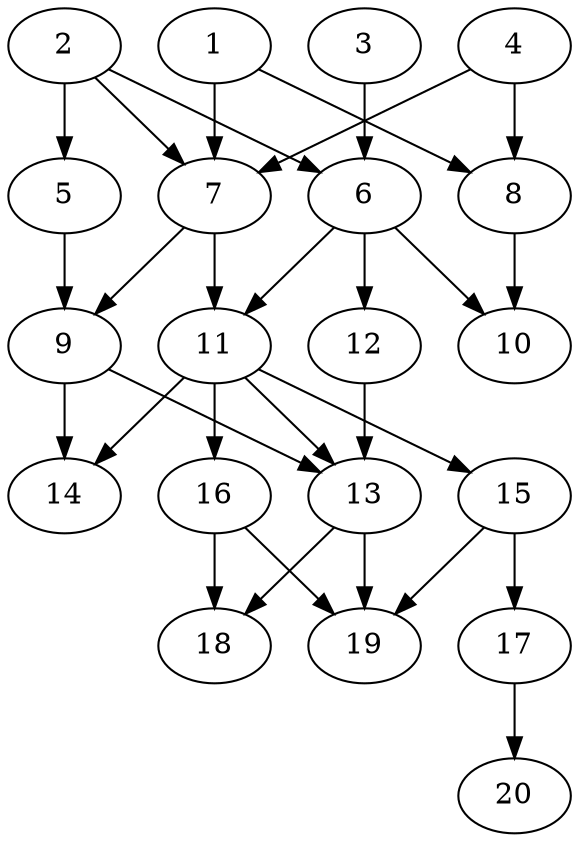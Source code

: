 // DAG automatically generated by daggen at Fri Jul 22 09:10:18 2022
// ./daggen --dot -n 20 --ccr 0.5 --fat 0.5 --regular 0.5 --density 0.6
digraph G {
  1 [compute_size="1290507324", trans_size="963199", result_size="74752", ram="962483",alpha="0.07"]
  1 -> 7 [size ="74752"]
  1 -> 8 [size ="74752"]
  2 [compute_size="21986530591", trans_size="468681", result_size="70656", ram="3844439",alpha="0.04"]
  2 -> 5 [size ="70656"]
  2 -> 6 [size ="70656"]
  2 -> 7 [size ="70656"]
  3 [compute_size="299170660952", trans_size="666913", result_size="13312", ram="13156116",alpha="0.13"]
  3 -> 6 [size ="13312"]
  4 [compute_size="16266436258", trans_size="236625", result_size="9216", ram="11473875",alpha="0.12"]
  4 -> 7 [size ="9216"]
  4 -> 8 [size ="9216"]
  5 [compute_size="42882748260", trans_size="1038111", result_size="70656", ram="827036",alpha="0.06"]
  5 -> 9 [size ="70656"]
  6 [compute_size="43139055691", trans_size="249764", result_size="1024", ram="7057684",alpha="0.10"]
  6 -> 10 [size ="1024"]
  6 -> 11 [size ="1024"]
  6 -> 12 [size ="1024"]
  7 [compute_size="26913279494", trans_size="726785", result_size="1024", ram="28289026",alpha="0.10"]
  7 -> 9 [size ="1024"]
  7 -> 11 [size ="1024"]
  8 [compute_size="1073741824000", trans_size="617227", result_size="1024", ram="27706308",alpha="0.04"]
  8 -> 10 [size ="1024"]
  9 [compute_size="368293445632", trans_size="453411", result_size="9216", ram="20858974",alpha="0.13"]
  9 -> 13 [size ="9216"]
  9 -> 14 [size ="9216"]
  10 [compute_size="123773593358", trans_size="732890", result_size="0", ram="16600866",alpha="0.19"]
  11 [compute_size="9170612787", trans_size="319024", result_size="54272", ram="40998028",alpha="0.10"]
  11 -> 13 [size ="54272"]
  11 -> 14 [size ="54272"]
  11 -> 15 [size ="54272"]
  11 -> 16 [size ="54272"]
  12 [compute_size="368293445632", trans_size="931116", result_size="9216", ram="37993148",alpha="0.15"]
  12 -> 13 [size ="9216"]
  13 [compute_size="103280186208", trans_size="676710", result_size="74752", ram="4062847",alpha="0.04"]
  13 -> 18 [size ="74752"]
  13 -> 19 [size ="74752"]
  14 [compute_size="106986711989", trans_size="812181", result_size="0", ram="4952064",alpha="0.04"]
  15 [compute_size="315410800790", trans_size="453537", result_size="1024", ram="51383720",alpha="0.06"]
  15 -> 17 [size ="1024"]
  15 -> 19 [size ="1024"]
  16 [compute_size="465937346011", trans_size="202088", result_size="13312", ram="18715316",alpha="0.02"]
  16 -> 18 [size ="13312"]
  16 -> 19 [size ="13312"]
  17 [compute_size="1073741824000", trans_size="1036328", result_size="1024", ram="33658316",alpha="0.07"]
  17 -> 20 [size ="1024"]
  18 [compute_size="134217728000", trans_size="435169", result_size="0", ram="32911126",alpha="0.04"]
  19 [compute_size="549755813888", trans_size="924684", result_size="0", ram="33709104",alpha="0.08"]
  20 [compute_size="68719476736", trans_size="875652", result_size="0", ram="45771640",alpha="0.12"]
}
